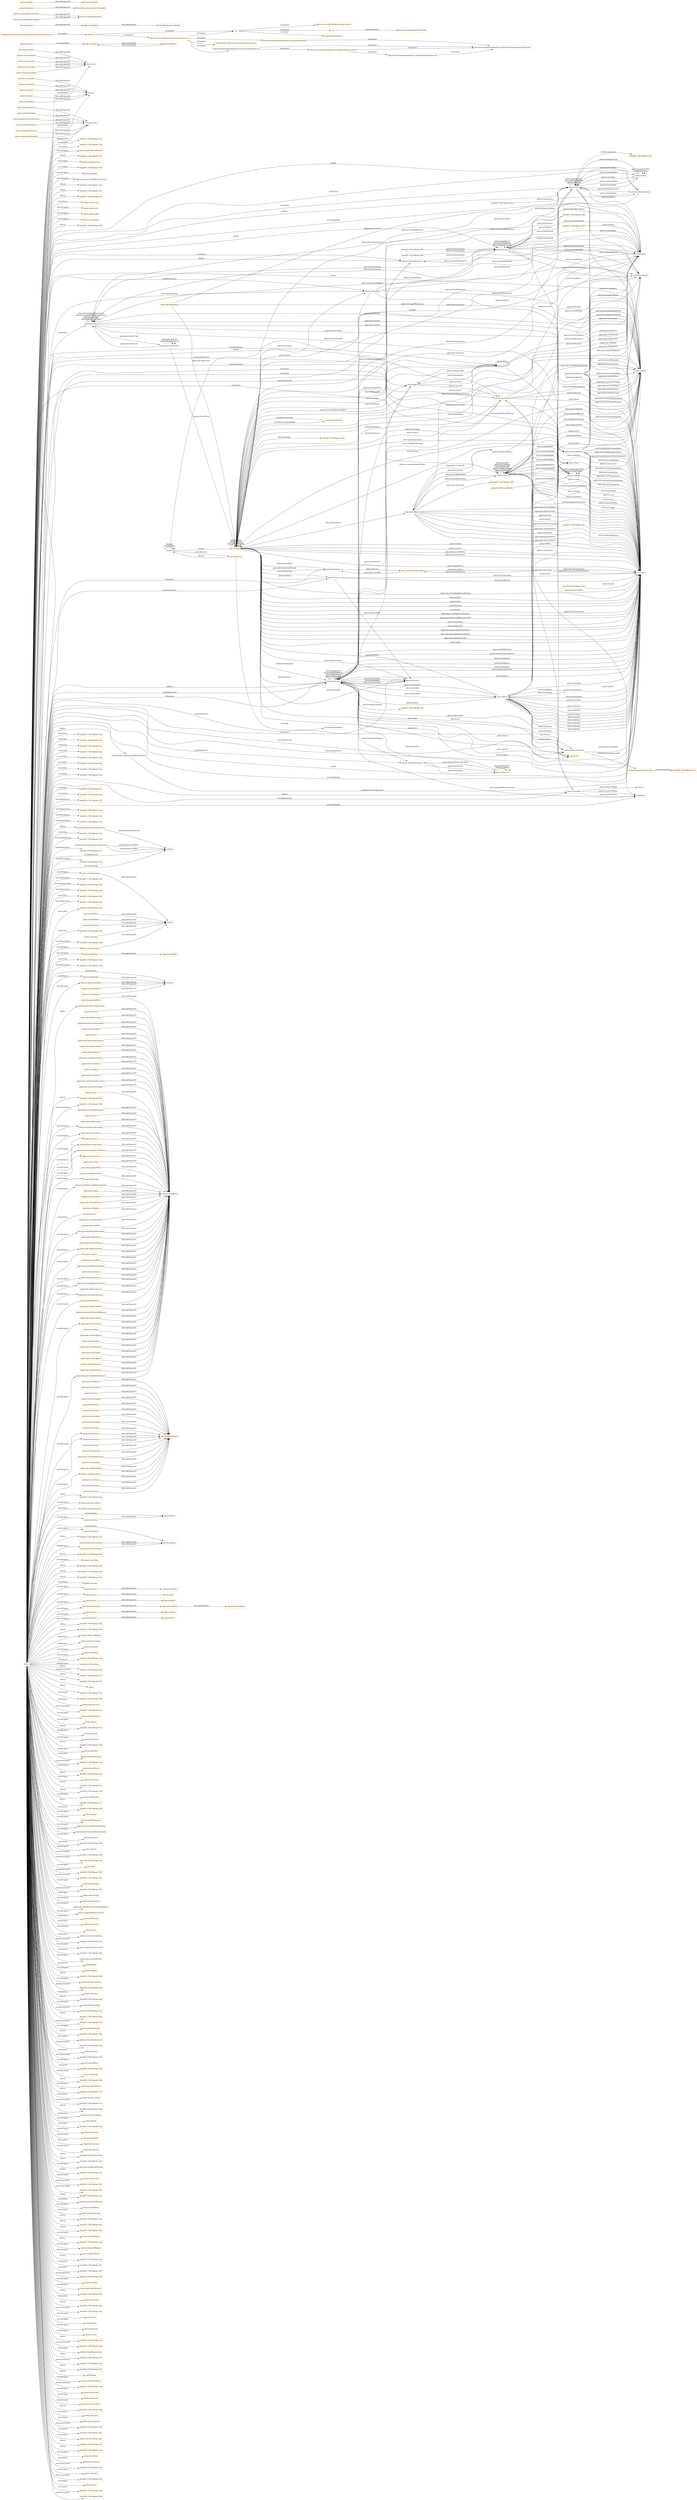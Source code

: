 digraph ar2dtool_diagram { 
rankdir=LR;
size="1501"
node [shape = rectangle, color="orange"]; "pdprosodic:WorkPattern" "pdprosodic:Foot" "4fc42f97:170b7580ea8:-7fe6" "pdprosodic:MetricalSyllable" "pdprosodic:Rhyme" "4fc42f97:170b7580ea8:-7fb1" "pdprosodic:LinePattern" "4fc42f97:170b7580ea8:-7fac" "4fc42f97:170b7580ea8:-7fc8" "4fc42f97:170b7580ea8:-7f9a" "4fc42f97:170b7580ea8:-7fbe" "pdprosodic:FootDivision" "pdprosodic:Symbol" "4fc42f97:170b7580ea8:-7fc3" "pdprosodic:RhymeMatch" "4fc42f97:170b7580ea8:-7fcd" "pdprosodic:Pattern" "pdprosodic:Metaplasm" "4fc42f97:170b7580ea8:-7fe1" "4fc42f97:170b7580ea8:-7ff8" "4fc42f97:170b7580ea8:-7fdc" "skos:Concept" "pdprosodic:MetricalEncoding" "pdprosodic:StanzaPattern" "4fc42f97:170b7580ea8:-7f96" "4fc42f97:170b7580ea8:-7f8c" "pdstruct:Line" "pdstruct:OrderedStanzaList" "pdstruct:Word" "pdstruct:Stanza" "4fc42f97:170b7580ea8:-7f93" "pdstruct:Token" "4fc42f97:170b7580ea8:-7f88" "pdcore:Redaction" "pdstruct:Syllable" "pdstruct:OrderedLineList" "4fc42f97:170b7580ea8:-7f8f" "olo:Slot" "olo:OrderedList" "pdcore:Role" "4fc42f97:170b7580ea8:-7f27" "pdcore:OrderedTextUnitList" "4fc42f97:170b7580ea8:-7eef" "agentrole:Agent" "4fc42f97:170b7580ea8:-7f57" "pdcore:Agent" "pdcore:CreatorRole" "pdcore:Person" "pdcore:Organisation" "4fc42f97:170b7580ea8:-7f0e" "4fc42f97:170b7580ea8:-7ec4" "4fc42f97:170b7580ea8:-7f3d" "pdcore:Ensemble" "4fc42f97:170b7580ea8:-7eb6" "4fc42f97:170b7580ea8:-7f13" "4fc42f97:170b7580ea8:-7f18" "4fc42f97:170b7580ea8:-7ef5" "pdcore:TextUnit" "4fc42f97:170b7580ea8:-7f48" "4fc42f97:170b7580ea8:-7f20" "4fc42f97:170b7580ea8:-7f4e" "pdcore:Place" "postdata-dates:DateEntity" "pdcore:Event" "4fc42f97:170b7580ea8:-7f42" "4fc42f97:170b7580ea8:-7ed5" "4fc42f97:170b7580ea8:-7ee0" "4fc42f97:170b7580ea8:-7f04" "4fc42f97:170b7580ea8:-7f09" "4fc42f97:170b7580ea8:-7f5a" "pdtrans:Location" "4fc42f97:170b7580ea8:-7eb0" "4fc42f97:170b7580ea8:-7ee6" "pdcore:PoeticWork" "owl:Thing" "objectrole:Role" "objectrole:Object" "4fc42f97:170b7580ea8:-7ea7" "postdata-dates:OpenedIntervalExpression" "postdata-dates:IntervalExpression" "postdata-dates:ExactDateExpression" "postdata-dates:DateExpression" "postdata-dates:ApproximateDateExpression" "classification:Concept" ; /*classes style*/
	"pdstruct:isLastStanza" -> "owl:topObjectProperty" [ label = "rdfs:subPropertyOf" ];
	"pdstruct:hasLastStanza" -> "owl:topObjectProperty" [ label = "rdfs:subPropertyOf" ];
	"pdstruct:hasLineItem" -> "olo:slot" [ label = "rdfs:subPropertyOf" ];
	"pdstruct:previousToken" -> "olo:previous" [ label = "rdfs:subPropertyOf" ];
	"pdstruct:translation" -> "owl:topDataProperty" [ label = "rdfs:subPropertyOf" ];
	"pdcore:deathDate" -> "schema1:deathDate" [ label = "rdfs:subPropertyOf" ];
	"pdprosodic:numberOfMorae" -> "owl:topDataProperty" [ label = "rdfs:subPropertyOf" ];
	"pdstruct:previousSyllable" -> "olo:previous" [ label = "rdfs:subPropertyOf" ];
	"olo:" -> "http://www.w3.org/2003/06/sw-vocab-status/ns" [ label = "owl:imports" ];
	"olo:" -> "dc:" [ label = "owl:imports" ];
	"olo:" -> "http://foaf.me/zazi#me" [ label = "dc:creator" ];
	"pdprosodic:isIrregular" -> "owl:topDataProperty" [ label = "rdfs:subPropertyOf" ];
	"pdprosodic:rhymePhoneme" -> "owl:topDataProperty" [ label = "rdfs:subPropertyOf" ];
	"http://www.ontologydesignpatterns.org/cp/owl/partof.owl" -> "http://www.ontologydesignpatterns.org/schemas/cpannotationschema.owl" [ label = "owl:imports" ];
	"pdstruct:lineNumber" -> "olo:index" [ label = "rdfs:subPropertyOf" ];
	"pdprosodic:isIsostrophic" -> "owl:topDataProperty" [ label = "rdfs:subPropertyOf" ];
	"pdprosodic:metricalNotes" -> "owl:topDataProperty" [ label = "rdfs:subPropertyOf" ];
	"pdcore:birthPlace" -> "pdcore:isFrom" [ label = "rdfs:subPropertyOf" ];
	"pdprosodic:hasMetaplasm" -> "owl:topDataProperty" [ label = "rdfs:subPropertyOf" ];
	"pdstruct:isLastLine" -> "owl:topObjectProperty" [ label = "rdfs:subPropertyOf" ];
	"pdstruct:content" -> "owl:topDataProperty" [ label = "rdfs:subPropertyOf" ];
	"pdstruct:hasLastToken" -> "owl:topObjectProperty" [ label = "rdfs:subPropertyOf" ];
	"http://www.ontologydesignpatterns.org/cp/owl/classification.owl" -> "http://www.ontologydesignpatterns.org/schemas/cpannotationschema.owl" [ label = "owl:imports" ];
	"pdstruct:nextStanza" -> "olo:next" [ label = "rdfs:subPropertyOf" ];
	"pdstruct:isRefrainOmitted" -> "owl:topDataProperty" [ label = "rdfs:subPropertyOf" ];
	"pdprosodic:numberOfLines" -> "owl:topDataProperty" [ label = "rdfs:subPropertyOf" ];
	"postdata-dates:stringContent" -> "owl:topDataProperty" [ label = "rdfs:subPropertyOf" ];
	"pdprosodic:grammaticalStressPattern" -> "owl:topDataProperty" [ label = "rdfs:subPropertyOf" ];
	"pdstruct:positionInWord" -> "owl:topDataProperty" [ label = "rdfs:subPropertyOf" ];
	"http://www.ontologydesignpatterns.org/cp/owl/objectrole.owl" -> "http://www.ontologydesignpatterns.org/cp/owl/classification.owl" [ label = "owl:imports" ];
	"http://www.ontologydesignpatterns.org/cp/owl/objectrole.owl" -> "http://www.ontologydesignpatterns.org/schemas/cpannotationschema.owl" [ label = "owl:imports" ];
	"objectrole:isRoleOf" -> "classification:classifies" [ label = "rdfs:subPropertyOf" ];
	"pdprosodic:label" -> "owl:topDataProperty" [ label = "rdfs:subPropertyOf" ];
	"pdprosodic:hasCaesura" -> "owl:topDataProperty" [ label = "rdfs:subPropertyOf" ];
	"pdprosodic:finalConsonant" -> "owl:topDataProperty" [ label = "rdfs:subPropertyOf" ];
	"pdprosodic:phoneticTranscription" -> "owl:topDataProperty" [ label = "rdfs:subPropertyOf" ];
	"postdata-dates:dateNote" -> "owl:topDataProperty" [ label = "rdfs:subPropertyOf" ];
	"pdstruct:onset" -> "owl:topDataProperty" [ label = "rdfs:subPropertyOf" ];
	"postdata-dates:dateCertainty" -> "pdcore:certainty" [ label = "rdfs:subPropertyOf" ];
	"pdprosodic:rhymeTypeProportion" -> "owl:topDataProperty" [ label = "rdfs:subPropertyOf" ];
	"pdprosodic:altPatterningMetricalScheme" -> "owl:topDataProperty" [ label = "rdfs:subPropertyOf" ];
	"pdcore:birthDate" -> "schema1:birthDate" [ label = "rdfs:subPropertyOf" ];
	"pdprosodic:phonemePattern" -> "owl:topDataProperty" [ label = "rdfs:subPropertyOf" ];
	"pdcore:name" -> "foaf:name" [ label = "rdfs:subPropertyOf" ];
	"objectrole:hasRole" -> "classification:isClassifiedBy" [ label = "rdfs:subPropertyOf" ];
	"pdprosodic:hasRefrain" -> "owl:topDataProperty" [ label = "rdfs:subPropertyOf" ];
	"pdprosodic:prefinalConsonants" -> "owl:topDataProperty" [ label = "rdfs:subPropertyOf" ];
	"pdcore:isPart" -> "partof:isPartOf" [ label = "rdfs:subPropertyOf" ];
	"pdprosodic:isIsometric" -> "owl:topDataProperty" [ label = "rdfs:subPropertyOf" ];
	"pdstruct:isLastSyllable" -> "owl:topObjectProperty" [ label = "rdfs:subPropertyOf" ];
	"pdcore:previousPart" -> "olo:previous" [ label = "rdfs:subPropertyOf" ];
	"pdcore:belongsToListOrderedText" -> "olo:ordered_list" [ label = "rdfs:subPropertyOf" ];
	"agentrole:Agent" -> "objectrole:Role" [ label = "owl:disjointWith" ];
	"pdprosodic:hasRhymeWord" -> "owl:topObjectProperty" [ label = "rdfs:subPropertyOf" ];
	"pdstruct:weight" -> "owl:topDataProperty" [ label = "rdfs:subPropertyOf" ];
	"pdstruct:hasSyllable" -> "olo:slot" [ label = "rdfs:subPropertyOf" ];
	"pdstruct:nextLine" -> "olo:next" [ label = "rdfs:subPropertyOf" ];
	"pdstruct:isInflectedForm" -> "owl:topObjectProperty" [ label = "rdfs:subPropertyOf" ];
	"pdprosodic:scannedLine" -> "owl:topDataProperty" [ label = "rdfs:subPropertyOf" ];
	"pdstruct:belongsToStanza" -> "olo:ordered_list" [ label = "rdfs:subPropertyOf" ];
	"pdstruct:partOfSpeech" -> "owl:topObjectProperty" [ label = "rdfs:subPropertyOf" ];
	"pdstruct:hasLastLine" -> "owl:topObjectProperty" [ label = "rdfs:subPropertyOf" ];
	"pdprosodic:metricalTypeDescription" -> "owl:topDataProperty" [ label = "rdfs:subPropertyOf" ];
	"pdstruct:hasStanzaItem" -> "olo:slot" [ label = "rdfs:subPropertyOf" ];
	"pdcore:performs" -> "objectrole:hasRole" [ label = "rdfs:subPropertyOf" ];
	"pdprosodic:numberOfSyllables" -> "owl:topDataProperty" [ label = "rdfs:subPropertyOf" ];
	"pdstruct:coda" -> "owl:topDataProperty" [ label = "rdfs:subPropertyOf" ];
	"pdstruct:hasFirstLine" -> "owl:topObjectProperty" [ label = "rdfs:subPropertyOf" ];
	"pdprosodic:hasFirstFoot" -> "owl:topObjectProperty" [ label = "rdfs:subPropertyOf" ];
	"pdprosodic:interStrophicRelations" -> "owl:topDataProperty" [ label = "rdfs:subPropertyOf" ];
	"pdstruct:previousStanza" -> "olo:previous" [ label = "rdfs:subPropertyOf" ];
	"pdstruct:belongsToLineList" -> "olo:ordered_list" [ label = "rdfs:subPropertyOf" ];
	"http://postdata.linhd.uned.es/ontology/postdata-core" -> "http://postdata.linhd.uned.es/ontology/postdata-dates" [ label = "owl:imports" ];
	"http://postdata.linhd.uned.es/ontology/postdata-core" -> "http://www.ontologydesignpatterns.org/cp/owl/partof.owl" [ label = "owl:imports" ];
	"http://postdata.linhd.uned.es/ontology/postdata-core" -> "http://www.ontologydesignpatterns.org/cp/owl/agentrole.owl" [ label = "owl:imports" ];
	"http://postdata.linhd.uned.es/ontology/postdata-core" -> "olo:" [ label = "owl:imports" ];
	"pdstruct:sense" -> "owl:topDataProperty" [ label = "rdfs:subPropertyOf" ];
	"dc:" -> "http://purl.org/dc/aboutdcmi#DCMI" [ label = "dcterms:publisher" ];
	"pdcore:birthPlaceCertainty" -> "pdcore:certainty" [ label = "rdfs:subPropertyOf" ];
	"pdprosodic:isHypermetre" -> "owl:topDataProperty" [ label = "rdfs:subPropertyOf" ];
	"pdcore:hasTextUnit" -> "olo:slot" [ label = "rdfs:subPropertyOf" ];
	"pdprosodic:uses" -> "owl:topObjectProperty" [ label = "rdfs:subPropertyOf" ];
	"pdstruct:stanzaNumber" -> "olo:index" [ label = "rdfs:subPropertyOf" ];
	"pdcore:nextPart" -> "olo:next" [ label = "rdfs:subPropertyOf" ];
	"pdstruct:containsMentionToPlace" -> "pdstruct:containsMentionTo" [ label = "rdfs:subPropertyOf" ];
	"pdstruct:hasLastSyllable" -> "owl:topObjectProperty" [ label = "rdfs:subPropertyOf" ];
	"pdstruct:hasLine" -> "olo:slot" [ label = "rdfs:subPropertyOf" ];
	"pdprosodic:isEcho" -> "owl:topDataProperty" [ label = "rdfs:subPropertyOf" ];
	"pdprosodic:numberOfFeet" -> "owl:topDataProperty" [ label = "rdfs:subPropertyOf" ];
	"pdcore:isPerformedBy" -> "objectrole:isRoleOf" [ label = "rdfs:subPropertyOf" ];
	"pdprosodic:presents" -> "owl:topObjectProperty" [ label = "rdfs:subPropertyOf" ];
	"pdstruct:isNotMetricStanza" -> "owl:topDataProperty" [ label = "rdfs:subPropertyOf" ];
	"pdstruct:morphologicalAnnotation" -> "owl:topDataProperty" [ label = "rdfs:subPropertyOf" ];
	"pdprosodic:altRhymeScheme" -> "owl:topDataProperty" [ label = "rdfs:subPropertyOf" ];
	"pdprosodic:ending" -> "owl:topDataProperty" [ label = "rdfs:subPropertyOf" ];
	"postdata-dates:DateExpression" -> "4fc42f97:170b7580ea8:-7ea7" [ label = "owl:equivalentClass" ];
	"pdstruct:previousLine" -> "olo:previous" [ label = "rdfs:subPropertyOf" ];
	"pdprosodic:isUnissonant" -> "owl:topDataProperty" [ label = "rdfs:subPropertyOf" ];
	"pdstruct:hasToken" -> "olo:slot" [ label = "rdfs:subPropertyOf" ];
	"pdprosodic:clausulaScheme" -> "owl:topDataProperty" [ label = "rdfs:subPropertyOf" ];
	"pdprosodic:isRegular" -> "owl:topDataProperty" [ label = "rdfs:subPropertyOf" ];
	"pdprosodic:vowelTypeScheme" -> "owl:topDataProperty" [ label = "rdfs:subPropertyOf" ];
	"pdstruct:" -> "olo:" [ label = "owl:imports" ];
	"pdstruct:" -> "http://postdata.linhd.uned.es/ontology/postdata-core" [ label = "owl:imports" ];
	"postdata-dates:notAfter" -> "owl:topDataProperty" [ label = "rdfs:subPropertyOf" ];
	"pdstruct:lemma" -> "owl:topDataProperty" [ label = "rdfs:subPropertyOf" ];
	"pdstruct:nextToken" -> "olo:next" [ label = "rdfs:subPropertyOf" ];
	"pdprosodic:nextFoot" -> "owl:topObjectProperty" [ label = "rdfs:subPropertyOf" ];
	"pdprosodic:hasAnacrusis" -> "owl:topDataProperty" [ label = "rdfs:subPropertyOf" ];
	"pdcore:notes" -> "bibtex:hasNote" [ label = "rdfs:subPropertyOf" ];
	"pdprosodic:isHypometre" -> "owl:topDataProperty" [ label = "rdfs:subPropertyOf" ];
	"pdprosodic:numberOfStanzas" -> "owl:topDataProperty" [ label = "rdfs:subPropertyOf" ];
	"pdprosodic:countingMetricalScheme" -> "owl:topDataProperty" [ label = "rdfs:subPropertyOf" ];
	"pdstruct:belongsToStanzaList" -> "olo:ordered_list" [ label = "rdfs:subPropertyOf" ];
	"pdstruct:wordNumber" -> "olo:index" [ label = "rdfs:subPropertyOf" ];
	"pdstruct:nextSyllable" -> "olo:next" [ label = "rdfs:subPropertyOf" ];
	"pdstruct:paraphrasis" -> "owl:topDataProperty" [ label = "rdfs:subPropertyOf" ];
	"pdcore:biography" -> "http://purl.org/vocab/bio/0.1/biography" [ label = "rdfs:subPropertyOf" ];
	"postdata-dates:notBefore" -> "owl:topDataProperty" [ label = "rdfs:subPropertyOf" ];
	"pdprosodic:initialPhonemesPattern" -> "owl:topDataProperty" [ label = "rdfs:subPropertyOf" ];
	"pdstruct:belongsToLine" -> "olo:ordered_list" [ label = "rdfs:subPropertyOf" ];
	"pdprosodic:isCatalectic" -> "owl:topDataProperty" [ label = "rdfs:subPropertyOf" ];
	"http://www.ontologydesignpatterns.org/cp/owl/agentrole.owl" -> "http://www.ontologydesignpatterns.org/cp/owl/objectrole.owl" [ label = "owl:imports" ];
	"http://www.ontologydesignpatterns.org/cp/owl/agentrole.owl" -> "http://www.ontologydesignpatterns.org/schemas/cpannotationschema.owl" [ label = "owl:imports" ];
	"pdstruct:hasFirstToken" -> "owl:topObjectProperty" [ label = "rdfs:subPropertyOf" ];
	"pdprosodic:rhymeScheme" -> "owl:topDataProperty" [ label = "rdfs:subPropertyOf" ];
	"pdstruct:isLastToken" -> "owl:topObjectProperty" [ label = "rdfs:subPropertyOf" ];
	"pdcore:subtitle" -> "fabio:hasSubtitle" [ label = "rdfs:subPropertyOf" ];
	"pdprosodic:patterningMetricalScheme" -> "owl:topDataProperty" [ label = "rdfs:subPropertyOf" ];
	"http://postdata.linhd.uned.es/ontology/postdata-prosodicElements" -> "pdstruct:" [ label = "owl:imports" ];
	"pdprosodic:isHypermetrical" -> "owl:topDataProperty" [ label = "rdfs:subPropertyOf" ];
	"pdprosodic:matches" -> "owl:topObjectProperty" [ label = "rdfs:subPropertyOf" ];
	"pdstruct:altStanzaNumber" -> "olo:index" [ label = "rdfs:subPropertyOf" ];
	"pdstruct:phoneticTranscription" -> "owl:topDataProperty" [ label = "rdfs:subPropertyOf" ];
	"pdprosodic:rhymeGrapheme" -> "owl:topDataProperty" [ label = "rdfs:subPropertyOf" ];
	"pdcore:hasPart" -> "partof:hasPart" [ label = "rdfs:subPropertyOf" ];
	"pdstruct:containsMentionToAgent" -> "pdstruct:containsMentionTo" [ label = "rdfs:subPropertyOf" ];
	"pdprosodic:phonemePatternByManner" -> "owl:topDataProperty" [ label = "rdfs:subPropertyOf" ];
	"pdstruct:isTheSameAs" -> "owl:topObjectProperty" [ label = "rdfs:subPropertyOf" ];
	"NULL" -> "4fc42f97:170b7580ea8:-7f55" [ label = "rdf:rest" ];
	"NULL" -> "4fc42f97:170b7580ea8:-7fa9" [ label = "rdf:rest" ];
	"NULL" -> "pdskos:religious-affiliation" [ label = "owl:hasValue" ];
	"NULL" -> "pdprosodic:Foot" [ label = "owl:onClass" ];
	"NULL" -> "pdskos:metrical-category" [ label = "owl:hasValue" ];
	"NULL" -> "postdata-dates:ApproximateDateExpression" [ label = "rdf:first" ];
	"NULL" -> "pdcore:roleName" [ label = "owl:onProperty" ];
	"NULL" -> "pdstruct:isRefrain" [ label = "owl:onProperty" ];
	"NULL" -> "4fc42f97:170b7580ea8:-7ea6" [ label = "owl:unionOf" ];
	"NULL" -> "pdcore:isTranslation" [ label = "owl:onProperty" ];
	"NULL" -> "4fc42f97:170b7580ea8:-7fdc" [ label = "owl:onClass" ];
	"NULL" -> "4fc42f97:170b7580ea8:-7f46" [ label = "rdf:rest" ];
	"NULL" -> "4fc42f97:170b7580ea8:-7f17" [ label = "owl:intersectionOf" ];
	"NULL" -> "4fc42f97:170b7580ea8:-7f97" [ label = "rdf:rest" ];
	"NULL" -> "rdf:nil" [ label = "rdf:rest" ];
	"NULL" -> "pdstruct:Line" [ label = "rdf:first" ];
	"NULL" -> "4fc42f97:170b7580ea8:-7f4c" [ label = "rdf:rest" ];
	"NULL" -> "4fc42f97:170b7580ea8:-7f8b" [ label = "owl:unionOf" ];
	"NULL" -> "xsd:date" [ label = "owl:allValuesFrom" ];
	"NULL" -> "pdcore:notes" [ label = "owl:onProperty" ];
	"NULL" -> "pdskos:character-type" [ label = "owl:hasValue" ];
	"NULL" -> "4fc42f97:170b7580ea8:-7f1f" [ label = "owl:intersectionOf" ];
	"NULL" -> "pdcore:numberOfPoems" [ label = "owl:onProperty" ];
	"NULL" -> "dc:description" [ label = "owl:onProperty" ];
	"NULL" -> "postdata-dates:DateEntity" [ label = "owl:allValuesFrom" ];
	"NULL" -> "4fc42f97:170b7580ea8:-7fae" [ label = "rdf:rest" ];
	"NULL" -> "dcterms:abstract" [ label = "owl:onProperty" ];
	"NULL" -> "4fc42f97:170b7580ea8:-7f48" [ label = "owl:someValuesFrom" ];
	"NULL" -> "pdcore:Ensemble" [ label = "rdf:first" ];
	"NULL" -> "pdcore:sourceNote" [ label = "owl:onProperty" ];
	"NULL" -> "pdcore:Redaction" [ label = "rdf:first" ];
	"NULL" -> "4fc42f97:170b7580ea8:-7f58" [ label = "rdf:rest" ];
	"NULL" -> "pdcore:penName" [ label = "owl:onProperty" ];
	"NULL" -> "pdskos:stanzaEdition-type" [ label = "owl:hasValue" ];
	"NULL" -> "4fc42f97:170b7580ea8:-7fc8" [ label = "owl:onClass" ];
	"NULL" -> "4fc42f97:170b7580ea8:-7f20" [ label = "owl:allValuesFrom" ];
	"NULL" -> "4fc42f97:170b7580ea8:-7f18" [ label = "owl:allValuesFrom" ];
	"NULL" -> "4fc42f97:170b7580ea8:-7ee0" [ label = "owl:onClass" ];
	"NULL" -> "4fc42f97:170b7580ea8:-7ee5" [ label = "owl:intersectionOf" ];
	"NULL" -> "pdcore:Redaction" [ label = "owl:allValuesFrom" ];
	"NULL" -> "pdcore:literaryPeriod" [ label = "owl:onProperty" ];
	"NULL" -> "4fc42f97:170b7580ea8:-7ea0" [ label = "rdf:rest" ];
	"NULL" -> "pdskos:stanza-type" [ label = "owl:hasValue" ];
	"NULL" -> "4fc42f97:170b7580ea8:-7fca" [ label = "rdf:rest" ];
	"NULL" -> "pdstruct:lineNumber" [ label = "owl:onProperty" ];
	"NULL" -> "pdprosodic:Pattern" [ label = "owl:onClass" ];
	"NULL" -> "pdstruct:Stanza" [ label = "rdf:first" ];
	"NULL" -> "4fc42f97:170b7580ea8:-7f4f" [ label = "rdf:rest" ];
	"NULL" -> "pdcore:workNumber" [ label = "owl:onProperty" ];
	"NULL" -> "pdcore:CreatorRole" [ label = "owl:allValuesFrom" ];
	"NULL" -> "4fc42f97:170b7580ea8:-7ec1" [ label = "rdf:rest" ];
	"NULL" -> "4fc42f97:170b7580ea8:-7f95" [ label = "owl:unionOf" ];
	"NULL" -> "pdcore:school" [ label = "owl:onProperty" ];
	"NULL" -> "pdprosodic:hasCaesura" [ label = "owl:onProperty" ];
	"NULL" -> "pdcore:typeOfDesignation" [ label = "owl:onProperty" ];
	"NULL" -> "pdprosodic:presentsRhymeMatching" [ label = "owl:onProperty" ];
	"NULL" -> "pdprosodic:altCountingMetricalScheme" [ label = "owl:onProperty" ];
	"NULL" -> "pdcore:hasEditor" [ label = "owl:onProperty" ];
	"NULL" -> "pdstruct:hasLastLine" [ label = "owl:onProperty" ];
	"NULL" -> "4fc42f97:170b7580ea8:-7f59" [ label = "owl:unionOf" ];
	"NULL" -> "pdcore:Event" [ label = "owl:allValuesFrom" ];
	"NULL" -> "pdcore:floruit" [ label = "owl:onProperty" ];
	"NULL" -> "4fc42f97:170b7580ea8:-7edf" [ label = "owl:intersectionOf" ];
	"NULL" -> "4fc42f97:170b7580ea8:-7fab" [ label = "owl:intersectionOf" ];
	"NULL" -> "olo:length" [ label = "owl:onProperty" ];
	"NULL" -> "4fc42f97:170b7580ea8:-7f41" [ label = "owl:intersectionOf" ];
	"NULL" -> "4fc42f97:170b7580ea8:-7fcc" [ label = "owl:intersectionOf" ];
	"NULL" -> "pdprosodic:feetType" [ label = "owl:onProperty" ];
	"NULL" -> "pdcore:Redaction" [ label = "owl:onClass" ];
	"NULL" -> "4fc42f97:170b7580ea8:-7f12" [ label = "owl:intersectionOf" ];
	"NULL" -> "pdskos:metrical-type" [ label = "owl:hasValue" ];
	"NULL" -> "pdcore:hasTranslation" [ label = "owl:onProperty" ];
	"NULL" -> "pdprosodic:altPatterningMetricalScheme" [ label = "owl:onProperty" ];
	"NULL" -> "pdprosodic:initialPhonemesPatternByManner" [ label = "owl:onProperty" ];
	"NULL" -> "pdcore:numberOfWitnessesUsed" [ label = "owl:onProperty" ];
	"NULL" -> "pdcore:roleFunction" [ label = "owl:onProperty" ];
	"NULL" -> "pdskos:social-status" [ label = "owl:hasValue" ];
	"NULL" -> "4fc42f97:170b7580ea8:-7fe1" [ label = "owl:onClass" ];
	"NULL" -> "pdcore:genre" [ label = "owl:onProperty" ];
	"NULL" -> "4fc42f97:170b7580ea8:-7ef5" [ label = "owl:allValuesFrom" ];
	"NULL" -> "pdskos:rhyme-matching-type" [ label = "owl:hasValue" ];
	"NULL" -> "4fc42f97:170b7580ea8:-7f3c" [ label = "owl:intersectionOf" ];
	"NULL" -> "pdcore:authorEducationLevel" [ label = "owl:onProperty" ];
	"NULL" -> "pdcore:Place" [ label = "owl:allValuesFrom" ];
	"NULL" -> "4fc42f97:170b7580ea8:-7fbe" [ label = "owl:onClass" ];
	"NULL" -> "4fc42f97:170b7580ea8:-7f92" [ label = "owl:unionOf" ];
	"NULL" -> "4fc42f97:170b7580ea8:-7ec4" [ label = "owl:allValuesFrom" ];
	"NULL" -> "pdprosodic:accentedVowels" [ label = "owl:onProperty" ];
	"NULL" -> "pdstruct:content" [ label = "owl:onProperty" ];
	"NULL" -> "pdprosodic:metricalNotes" [ label = "owl:onProperty" ];
	"NULL" -> "4fc42f97:170b7580ea8:-7f9a" [ label = "owl:onClass" ];
	"NULL" -> "pdcore:Role" [ label = "owl:allValuesFrom" ];
	"NULL" -> "pdskos:gender" [ label = "owl:hasValue" ];
	"NULL" -> "xsd:integer" [ label = "owl:onDataRange" ];
	"NULL" -> "4fc42f97:170b7580ea8:-7f13" [ label = "owl:allValuesFrom" ];
	"NULL" -> "pdcore:explicit" [ label = "owl:onProperty" ];
	"NULL" -> "4fc42f97:170b7580ea8:-7f06" [ label = "rdf:rest" ];
	"NULL" -> "pdcore:narrativeLocation" [ label = "owl:onProperty" ];
	"NULL" -> "4fc42f97:170b7580ea8:-7fe0" [ label = "owl:intersectionOf" ];
	"NULL" -> "pdcore:hasPart" [ label = "owl:onProperty" ];
	"NULL" -> "pdskos:foot-type" [ label = "owl:hasValue" ];
	"NULL" -> "4fc42f97:170b7580ea8:-7fac" [ label = "owl:onClass" ];
	"NULL" -> "4fc42f97:170b7580ea8:-7fbb" [ label = "rdf:rest" ];
	"NULL" -> "4fc42f97:170b7580ea8:-7eb6" [ label = "owl:someValuesFrom" ];
	"NULL" -> "pdcore:isReferencedIn" [ label = "owl:onProperty" ];
	"NULL" -> "pdcore:birthPlaceCertainty" [ label = "owl:onProperty" ];
	"NULL" -> "olo:previous" [ label = "owl:onProperty" ];
	"NULL" -> "4fc42f97:170b7580ea8:-7fc2" [ label = "owl:intersectionOf" ];
	"NULL" -> "pdstruct:lemma" [ label = "owl:onProperty" ];
	"NULL" -> "4fc42f97:170b7580ea8:-7f86" [ label = "rdf:rest" ];
	"NULL" -> "4fc42f97:170b7580ea8:-7eaf" [ label = "owl:intersectionOf" ];
	"NULL" -> "olo:index" [ label = "owl:onProperty" ];
	"NULL" -> "4fc42f97:170b7580ea8:-7f0e" [ label = "owl:allValuesFrom" ];
	"NULL" -> "4fc42f97:170b7580ea8:-7fc3" [ label = "owl:onClass" ];
	"NULL" -> "pdcore:isMentionedIn" [ label = "owl:onProperty" ];
	"NULL" -> "4fc42f97:170b7580ea8:-7f0b" [ label = "rdf:rest" ];
	"NULL" -> "pdskos:author-educationLevel" [ label = "owl:hasValue" ];
	"NULL" -> "4fc42f97:170b7580ea8:-7fbd" [ label = "owl:intersectionOf" ];
	"NULL" -> "pdprosodic:hasAnacrusis" [ label = "owl:onProperty" ];
	"NULL" -> "postdata-dates:ExactDateExpression" [ label = "rdf:first" ];
	"NULL" -> "pdstruct:phoneticTranscription" [ label = "owl:onProperty" ];
	"NULL" -> "4fc42f97:170b7580ea8:-7f04" [ label = "owl:onClass" ];
	"NULL" -> "pdskos:certainty" [ label = "owl:hasValue" ];
	"NULL" -> "xsd:date" [ label = "owl:onDataRange" ];
	"NULL" -> "pdcore:OrderedTextUnitList" [ label = "owl:allValuesFrom" ];
	"NULL" -> "4fc42f97:170b7580ea8:-7f26" [ label = "owl:intersectionOf" ];
	"NULL" -> "pdcore:socialStatus" [ label = "owl:onProperty" ];
	"NULL" -> "xsd:string" [ label = "owl:someValuesFrom" ];
	"NULL" -> "pdstruct:morphologicalAnnotation" [ label = "owl:onProperty" ];
	"NULL" -> "4fc42f97:170b7580ea8:-7f8e" [ label = "owl:unionOf" ];
	"NULL" -> "pdcore:isEditedIn" [ label = "owl:onProperty" ];
	"NULL" -> "4fc42f97:170b7580ea8:-7fd9" [ label = "rdf:rest" ];
	"NULL" -> "4fc42f97:170b7580ea8:-7fb1" [ label = "owl:onClass" ];
	"NULL" -> "pdcore:witnessesNotUsed" [ label = "owl:onProperty" ];
	"NULL" -> "4fc42f97:170b7580ea8:-7f1d" [ label = "rdf:rest" ];
	"NULL" -> "pdskos:metrical-context" [ label = "owl:hasValue" ];
	"NULL" -> "4fc42f97:170b7580ea8:-7ec3" [ label = "owl:intersectionOf" ];
	"NULL" -> "4fc42f97:170b7580ea8:-7f89" [ label = "rdf:rest" ];
	"NULL" -> "pdskos:metrical-complexity" [ label = "owl:hasValue" ];
	"NULL" -> "xsd:string" [ label = "rdf:first" ];
	"NULL" -> "pdcore:gender" [ label = "owl:onProperty" ];
	"NULL" -> "4fc42f97:170b7580ea8:-7f53" [ label = "owl:unionOf" ];
	"NULL" -> "pdcore:poeticType" [ label = "owl:onProperty" ];
	"NULL" -> "pdcore:originalTitle" [ label = "owl:onProperty" ];
	"NULL" -> "pdprosodic:altRhymeScheme" [ label = "owl:onProperty" ];
	"NULL" -> "4fc42f97:170b7580ea8:-7f3d" [ label = "owl:onClass" ];
	"NULL" -> "pdskos:foot-unit-type" [ label = "owl:hasValue" ];
	"NULL" -> "pdprosodic:clausula" [ label = "owl:onProperty" ];
	"NULL" -> "4fc42f97:170b7580ea8:-7f90" [ label = "rdf:rest" ];
	"NULL" -> "4fc42f97:170b7580ea8:-7ef2" [ label = "rdf:rest" ];
	"NULL" -> "pdprosodic:isAnalysedThrough" [ label = "owl:onProperty" ];
	"NULL" -> "4fc42f97:170b7580ea8:-7eec" [ label = "rdf:rest" ];
	"NULL" -> "pdcore:retrievesText" [ label = "owl:onProperty" ];
	"NULL" -> "postdata-dates:stringContent" [ label = "owl:onProperty" ];
	"NULL" -> "4fc42f97:170b7580ea8:-7fc7" [ label = "owl:intersectionOf" ];
	"NULL" -> "4fc42f97:170b7580ea8:-7ed5" [ label = "owl:allValuesFrom" ];
	"NULL" -> "pdprosodic:rhymeScheme" [ label = "owl:onProperty" ];
	"NULL" -> "4fc42f97:170b7580ea8:-7f0d" [ label = "owl:intersectionOf" ];
	"NULL" -> "4fc42f97:170b7580ea8:-7ee3" [ label = "rdf:rest" ];
	"NULL" -> "pdskos:rhyme-disposition-type" [ label = "owl:hasValue" ];
	"NULL" -> "pdcore:originalName" [ label = "owl:onProperty" ];
	"NULL" -> "pdskos:designation-type" [ label = "owl:hasValue" ];
	"NULL" -> "4fc42f97:170b7580ea8:-7edd" [ label = "rdf:rest" ];
	"NULL" -> "4fc42f97:170b7580ea8:-7fe3" [ label = "rdf:rest" ];
	"NULL" -> "4fc42f97:170b7580ea8:-7eb3" [ label = "rdf:rest" ];
	"NULL" -> "pdcore:numberOfPlays" [ label = "owl:onProperty" ];
	"NULL" -> "4fc42f97:170b7580ea8:-7ead" [ label = "rdf:rest" ];
	"NULL" -> "pdcore:birthPlace" [ label = "owl:onProperty" ];
	"NULL" -> "pdprosodic:patterningMetricalScheme" [ label = "owl:onProperty" ];
	"NULL" -> "pdcore:Place" [ label = "owl:onClass" ];
	"NULL" -> "4fc42f97:170b7580ea8:-7eef" [ label = "owl:allValuesFrom" ];
	"NULL" -> "pdstruct:hasLineItem" [ label = "owl:onProperty" ];
	"NULL" -> "4fc42f97:170b7580ea8:-7fe6" [ label = "owl:onClass" ];
	"NULL" -> "pdcore:religiousAffiliation" [ label = "owl:onProperty" ];
	"NULL" -> "pdcore:numberOfLines" [ label = "owl:onProperty" ];
	"NULL" -> "pdcore:deathDate" [ label = "owl:onProperty" ];
	"NULL" -> "4fc42f97:170b7580ea8:-7ea4" [ label = "rdf:rest" ];
	"NULL" -> "4fc42f97:170b7580ea8:-7ff7" [ label = "owl:unionOf" ];
	"NULL" -> "4fc42f97:170b7580ea8:-7f47" [ label = "owl:unionOf" ];
	"NULL" -> "4fc42f97:170b7580ea8:-7f99" [ label = "owl:intersectionOf" ];
	"NULL" -> "4fc42f97:170b7580ea8:-7eb0" [ label = "owl:onClass" ];
	"NULL" -> "pdcore:surname" [ label = "owl:onProperty" ];
	"NULL" -> "pdcore:hasOrderedTextList" [ label = "owl:onProperty" ];
	"NULL" -> "4fc42f97:170b7580ea8:-7ff5" [ label = "rdf:rest" ];
	"NULL" -> "olo:next" [ label = "owl:onProperty" ];
	"NULL" -> "pdskos:role-function" [ label = "owl:hasValue" ];
	"NULL" -> "4fc42f97:170b7580ea8:-7f8a" [ label = "rdf:rest" ];
	"NULL" -> "4fc42f97:170b7580ea8:-7eee" [ label = "owl:intersectionOf" ];
	"NULL" -> "pdstruct:hasFirstLine" [ label = "owl:onProperty" ];
	"NULL" -> "pdcore:date" [ label = "owl:onProperty" ];
	"NULL" -> "skos:inScheme" [ label = "owl:onProperty" ];
	"NULL" -> "pdcore:nameLink" [ label = "owl:onProperty" ];
	"NULL" -> "pdcore:creates" [ label = "owl:onProperty" ];
	"NULL" -> "4fc42f97:170b7580ea8:-7f24" [ label = "rdf:rest" ];
	"NULL" -> "skos:Concept" [ label = "rdf:first" ];
	"NULL" -> "4fc42f97:170b7580ea8:-7ed4" [ label = "owl:intersectionOf" ];
	"NULL" -> "pdskos:textualElement-type" [ label = "owl:hasValue" ];
	"NULL" -> "pdstruct:isInflectedForm" [ label = "owl:onProperty" ];
	"NULL" -> "4fc42f97:170b7580ea8:-7f45" [ label = "rdf:rest" ];
	"NULL" -> "postdata-dates:IntervalExpression" [ label = "rdf:first" ];
	"NULL" -> "4fc42f97:170b7580ea8:-7ef4" [ label = "owl:intersectionOf" ];
	"NULL" -> "4fc42f97:170b7580ea8:-7f27" [ label = "owl:allValuesFrom" ];
	"NULL" -> "pdcore:certainty" [ label = "owl:onProperty" ];
	"NULL" -> "4fc42f97:170b7580ea8:-7f15" [ label = "rdf:rest" ];
	"NULL" -> "4fc42f97:170b7580ea8:-7fcd" [ label = "owl:onClass" ];
	"NULL" -> "xsd:language" [ label = "rdf:first" ];
	"NULL" -> "pdstruct:paraphrasis" [ label = "owl:onProperty" ];
	"NULL" -> "4fc42f97:170b7580ea8:-7ee6" [ label = "owl:allValuesFrom" ];
	"NULL" -> "pdcore:usedForSynthesis" [ label = "owl:onProperty" ];
	"NULL" -> "4fc42f97:170b7580ea8:-7f08" [ label = "owl:intersectionOf" ];
	"NULL" -> "xsd:boolean" [ label = "owl:onDataRange" ];
	"NULL" -> "pdcore:isInvolvedIn" [ label = "owl:onProperty" ];
	"NULL" -> "pdprosodic:countingMetricalScheme" [ label = "owl:onProperty" ];
	"NULL" -> "pdskos:poetic-type" [ label = "owl:hasValue" ];
	"NULL" -> "pdtrans:Location" [ label = "owl:allValuesFrom" ];
	"NULL" -> "pdcore:provenanceFrom" [ label = "owl:onProperty" ];
	"NULL" -> "postdata-dates:DateEntity" [ label = "owl:onClass" ];
	"NULL" -> "4fc42f97:170b7580ea8:-7f8d" [ label = "rdf:rest" ];
	"NULL" -> "pdskos:feet-type" [ label = "owl:hasValue" ];
	"NULL" -> "pdskos:literary-period" [ label = "owl:hasValue" ];
	"NULL" -> "pdprosodic:LinePattern" [ label = "owl:onClass" ];
	"NULL" -> "4fc42f97:170b7580ea8:-7eb5" [ label = "owl:intersectionOf" ];
	"NULL" -> "pdcore:isPart" [ label = "owl:onProperty" ];
	"NULL" -> "4fc42f97:170b7580ea8:-7f87" [ label = "owl:unionOf" ];
	"NULL" -> "pdstruct:Line" [ label = "owl:onClass" ];
	"NULL" -> "pdskos:clausula-scheme-type" [ label = "owl:hasValue" ];
	"NULL" -> "4fc42f97:170b7580ea8:-7fc5" [ label = "rdf:rest" ];
	"NULL" -> "4fc42f97:170b7580ea8:-7e9f" [ label = "rdf:rest" ];
	"NULL" -> "schema1:endDate" [ label = "owl:onProperty" ];
	"NULL" -> "pdskos:part-of-speech" [ label = "owl:hasValue" ];
	"NULL" -> "pdstruct:altStanzaNumber" [ label = "owl:onProperty" ];
	"NULL" -> "4fc42f97:170b7580ea8:-7f09" [ label = "owl:allValuesFrom" ];
	"NULL" -> "pdstruct:OrderedStanzaList" [ label = "owl:onClass" ];
	"NULL" -> "4fc42f97:170b7580ea8:-7fe5" [ label = "owl:intersectionOf" ];
	"NULL" -> "pdcore:forename" [ label = "owl:onProperty" ];
	"NULL" -> "4fc42f97:170b7580ea8:-7f03" [ label = "owl:intersectionOf" ];
	"NULL" -> "pdskos:school" [ label = "owl:hasValue" ];
	"NULL" -> "4fc42f97:170b7580ea8:-7f4d" [ label = "owl:unionOf" ];
	"NULL" -> "4fc42f97:170b7580ea8:-7fb0" [ label = "owl:intersectionOf" ];
	"NULL" -> "pdcore:isFrom" [ label = "owl:onProperty" ];
	"NULL" -> "4fc42f97:170b7580ea8:-7ea1" [ label = "owl:members" ];
	"NULL" -> "4fc42f97:170b7580ea8:-7f56" [ label = "owl:unionOf" ];
	"NULL" -> "pdcore:typeOfTextualElement" [ label = "owl:onProperty" ];
	"NULL" -> "4fc42f97:170b7580ea8:-7f3f" [ label = "rdf:rest" ];
	"NULL" -> "pdskos:metaplasm-type" [ label = "owl:hasValue" ];
	"NULL" -> "pdcore:name" [ label = "owl:onProperty" ];
	"NULL" -> "4fc42f97:170b7580ea8:-7f50" [ label = "owl:unionOf" ];
	"NULL" -> "pdcore:hasAgent" [ label = "owl:onProperty" ];
	"NULL" -> "pdcore:Ensemble" [ label = "owl:allValuesFrom" ];
	"NULL" -> "pdcore:birthDate" [ label = "owl:onProperty" ];
	"NULL" -> "pdprosodic:previousFootBeforeCaesura" [ label = "owl:onProperty" ];
	"NULL" -> "4fc42f97:170b7580ea8:-7ed2" [ label = "rdf:rest" ];
	"NULL" -> "4fc42f97:170b7580ea8:-7f91" [ label = "rdf:rest" ];
	"NULL" -> "4fc42f97:170b7580ea8:-7f10" [ label = "rdf:rest" ];
	"NULL" -> "pdcore:PoeticWork" [ label = "owl:allValuesFrom" ];
	"NULL" -> "pdskos:nucleus-type" [ label = "owl:hasValue" ];
	"NULL" -> "pdcore:hasCreator" [ label = "owl:onProperty" ];
	"NULL" -> "pdstruct:OrderedStanzaList" [ label = "rdf:first" ];
	"NULL" -> "pdstruct:Word" [ label = "owl:onClass" ];
	"NULL" -> "pdcore:isAffectedBy" [ label = "owl:onProperty" ];
	"NULL" -> "pdcore:isTranslated" [ label = "owl:onProperty" ];
	"NULL" -> "pdcore:Agent" [ label = "owl:someValuesFrom" ];
	"NULL" -> "4fc42f97:170b7580ea8:-7f01" [ label = "rdf:rest" ];
	"NULL" -> "pdcore:isPerformedBy" [ label = "owl:onProperty" ];
	"NULL" -> "4fc42f97:170b7580ea8:-7f52" [ label = "rdf:rest" ];
	"NULL" -> "4fc42f97:170b7580ea8:-7fdb" [ label = "owl:intersectionOf" ];
	"NULL" -> "pdcore:isIndexedIn" [ label = "owl:onProperty" ];
	"NULL" -> "pdstruct:hasStanzaItem" [ label = "owl:onProperty" ];
	"NULL" -> "olo:ordered_list" [ label = "owl:onProperty" ];
	"NULL" -> "pdstruct:OrderedLineList" [ label = "rdf:first" ];
	"NULL" -> "pdskos:genre" [ label = "owl:hasValue" ];
	"NULL" -> "pdprosodic:clausulaSchemeType" [ label = "owl:onProperty" ];
	"NULL" -> "4fc42f97:170b7580ea8:-7fde" [ label = "rdf:rest" ];
	"NULL" -> "pdprosodic:metricalType" [ label = "owl:onProperty" ];
	"NULL" -> "pdskos:versification-type" [ label = "owl:hasValue" ];
	"NULL" -> "pdcore:isSynthesis" [ label = "owl:onProperty" ];
	"NULL" -> "4fc42f97:170b7580ea8:-7fc0" [ label = "rdf:rest" ];
	"NULL" -> "4fc42f97:170b7580ea8:-7f94" [ label = "rdf:rest" ];
	"NULL" -> "pdprosodic:grammaticalStressPattern" [ label = "owl:onProperty" ];
	"NULL" -> "schema1:startDate" [ label = "owl:onProperty" ];
	"NULL" -> "pdcore:CreatorRole" [ label = "owl:someValuesFrom" ];
	"NULL" -> "4fc42f97:170b7580ea8:-7ea5" [ label = "rdf:rest" ];
	"NULL" -> "pdstruct:OrderedLineList" [ label = "owl:onClass" ];
	"NULL" -> "4fc42f97:170b7580ea8:-7f42" [ label = "owl:onClass" ];
	"NULL" -> "xsd:string" [ label = "owl:onDataRange" ];
	"NULL" -> "4fc42f97:170b7580ea8:-7ff6" [ label = "rdf:rest" ];
	"NULL" -> "4fc42f97:170b7580ea8:-7f3a" [ label = "rdf:rest" ];
	"NULL" -> "pdcore:PoeticWork" [ label = "rdf:first" ];
	"NULL" -> "pdskos:clausula" [ label = "owl:hasValue" ];
	"pdstruct:belongsToWord" -> "olo:ordered_list" [ label = "rdfs:subPropertyOf" ];
	"pdprosodic:rhymeCategory" -> "owl:topDataProperty" [ label = "rdfs:subPropertyOf" ];
	"pdprosodic:nextFootAfterCaesura" -> "owl:topObjectProperty" [ label = "rdfs:subPropertyOf" ];
	"pdprosodic:LinePattern" -> "pdprosodic:Foot" [ label = "pdprosodic:hasFirstFoot" ];
	"pdstruct:Syllable" -> "pdstruct:Syllable" [ label = "pdstruct:nextSyllable" ];
	"pdstruct:Word" -> "xsd:string" [ label = "pdstruct:phoneticTranscription" ];
	"owl:Thing" -> "xsd:boolean" [ label = "pdprosodic:hasCaesura" ];
	"pdprosodic:Foot" -> "pdprosodic:Foot" [ label = "pdprosodic:previousFoot" ];
	"pdprosodic:WorkPattern" -> "xsd:positiveInteger" [ label = "pdprosodic:numberOfStanzas" ];
	"pdprosodic:Foot" -> "xsd:boolean" [ label = "pdprosodic:isIrregular" ];
	"owl:Thing" -> "owl:Thing" [ label = "owl:topObjectProperty" ];
	"pdcore:Role" -> "pdcore:Agent" [ label = "pdcore:isPerformedBy" ];
	"pdprosodic:Foot" -> "xsd:string" [ label = "pdprosodic:scheme" ];
	"pdprosodic:WorkPattern" -> "xsd:boolean" [ label = "pdprosodic:isIsostrophic" ];
	"pdprosodic:Foot" -> "pdprosodic:LinePattern" [ label = "pdprosodic:isFirstFoot" ];
	"pdstruct:OrderedLineList" -> "pdstruct:Line" [ label = "pdstruct:hasLineItem" ];
	"pdprosodic:Pattern" -> "owl:Thing" [ label = "pdprosodic:analyses" ];
	"pdprosodic:WorkPattern" -> "xsd:boolean" [ label = "pdprosodic:hasRefrain" ];
	"pdstruct:Word" -> "xsd:string" [ label = "pdstruct:sense" ];
	"pdcore:CreatorRole" -> "xsd:string" [ label = "pdcore:penName" ];
	"pdstruct:Line" -> "pdstruct:Stanza" [ label = "pdstruct:belongsToStanza" ];
	"pdcore:Ensemble" -> "xsd:integer" [ label = "pdcore:numberOfLines" ];
	"pdcore:Redaction" -> "pdcore:Redaction" [ label = "pdcore:isTranslation" ];
	"pdprosodic:LinePattern" -> "xsd:string" [ label = "pdprosodic:vowelTypeScheme" ];
	"pdprosodic:Foot" -> "skos:Concept" [ label = "pdprosodic:footType" ];
	"pdcore:OrderedTextUnitList" -> "pdcore:TextUnit" [ label = "pdcore:hasTextUnit" ];
	"pdstruct:Stanza" -> "xsd:positiveInteger" [ label = "pdstruct:altStanzaNumber" ];
	"pdcore:Person" -> "pdcore:Redaction" [ label = "pdcore:isEditor" ];
	"pdprosodic:Metaplasm" -> "pdstruct:Line" [ label = "pdprosodic:successIn" ];
	"pdstruct:Stanza" -> "xsd:positiveInteger" [ label = "pdstruct:stanzaNumber" ];
	"pdstruct:Line" -> "xsd:string" [ label = "pdstruct:firstHemistich" ];
	"owl:Thing" -> "xsd:boolean" [ label = "pdprosodic:isStressed" ];
	"pdcore:Person" -> "postdata-dates:DateEntity" [ label = "pdcore:floruit" ];
	"pdstruct:Line" -> "4fc42f97:170b7580ea8:-7f8c" [ label = "pdstruct:isLastLine" ];
	"pdcore:Person" -> "xsd:string" [ label = "pdcore:positionName" ];
	"pdcore:TextUnit" -> "pdcore:TextUnit" [ label = "pdcore:nextPart" ];
	"pdstruct:Syllable" -> "pdstruct:Word" [ label = "pdstruct:isLastSyllable" ];
	"classification:Concept" -> "owl:Thing" [ label = "classification:classifies" ];
	"pdcore:Person" -> "pdcore:Redaction" [ label = "pdcore:hasDedication" ];
	"owl:Thing" -> "pdtrans:Location" [ label = "pdcore:isEditedIn" ];
	"pdcore:Event" -> "xsd:string" [ label = "pdcore:typeOfEvent" ];
	"pdstruct:Word" -> "pdprosodic:Rhyme" [ label = "pdprosodic:isRhymeWord" ];
	"pdprosodic:Foot" -> "pdprosodic:Foot" [ label = "pdprosodic:nextFoot" ];
	"pdprosodic:RhymeMatch" -> "skos:Concept" [ label = "pdprosodic:typeOfRhymeMatching" ];
	"pdstruct:Word" -> "xsd:positiveInteger" [ label = "pdstruct:wordNumber" ];
	"owl:Thing" -> "pdcore:Place" [ label = "pdstruct:containsMentionToPlace" ];
	"pdprosodic:WorkPattern" -> "skos:Concept" [ label = "pdprosodic:metricalCategory" ];
	"pdstruct:Word" -> "pdstruct:Word" [ label = "pdstruct:isLemma" ];
	"pdcore:Person" -> "postdata-dates:DateEntity" [ label = "pdcore:deathDate" ];
	"pdcore:Role" -> "pdcore:Agent" [ label = "pdcore:isAssignedTo" ];
	"pdcore:Person" -> "owl:Thing" [ label = "pdcore:birthPlace" ];
	"pdprosodic:Rhyme" -> "pdstruct:Word" [ label = "pdprosodic:hasRhymeWord" ];
	"pdcore:CreatorRole" -> "xsd:boolean" [ label = "pdcore:isAnonymous" ];
	"pdcore:Redaction" -> "pdcore:Agent" [ label = "pdcore:hasCharacter" ];
	"pdstruct:Token" -> "pdstruct:Line" [ label = "pdstruct:isLastToken" ];
	"pdprosodic:LinePattern" -> "xsd:string" [ label = "pdprosodic:phonemePatternByManner" ];
	"pdcore:Redaction" -> "xsd:anyURI" [ label = "pdcore:text" ];
	"pdstruct:Syllable" -> "xsd:string" [ label = "pdstruct:positionInWord" ];
	"pdcore:Redaction" -> "xsd:string" [ label = "pdcore:layout" ];
	"owl:Thing" -> "xsd:string" [ label = "pdprosodic:altCountingMetricalScheme" ];
	"pdstruct:Stanza" -> "pdstruct:OrderedStanzaList" [ label = "pdstruct:belongsToStanzaList" ];
	"pdcore:Redaction" -> "skos:Concept" [ label = "pdcore:typeOfTextualElement" ];
	"olo:OrderedList" -> "xsd:nonNegativeInteger" [ label = "olo:length" ];
	"pdstruct:Token" -> "pdstruct:Line" [ label = "pdstruct:belongsToLine" ];
	"pdstruct:OrderedStanzaList" -> "pdstruct:Stanza" [ label = "pdstruct:hasStanzaItem" ];
	"owl:Thing" -> "skos:Concept" [ label = "pdprosodic:presentsRhymeMatching" ];
	"pdprosodic:LinePattern" -> "xsd:string" [ label = "pdprosodic:phonemePattern" ];
	"pdcore:Redaction" -> "pdcore:PoeticWork" [ label = "pdcore:realises" ];
	"pdcore:PoeticWork" -> "pdcore:Redaction" [ label = "pdcore:isRealisedThrough" ];
	"pdcore:Person" -> "skos:Concept" [ label = "pdcore:religiousAffiliation" ];
	"pdcore:Person" -> "xsd:string" [ label = "pdcore:sourceNote" ];
	"owl:Thing" -> "xsd:string" [ label = "pdcore:notes" ];
	"pdcore:Redaction" -> "xsd:string" [ label = "pdcore:incipit" ];
	"pdcore:Person" -> "postdata-dates:DateEntity" [ label = "pdcore:birthDate" ];
	"pdstruct:Word" -> "pdstruct:Syllable" [ label = "pdstruct:hasLastSyllable" ];
	"pdcore:Person" -> "skos:Concept" [ label = "pdcore:birthPlaceCertainty" ];
	"pdcore:Person" -> "skos:Concept" [ label = "pdcore:literaryPeriod" ];
	"owl:Thing" -> "xsd:string" [ label = "pdprosodic:countingMetricalScheme" ];
	"postdata-dates:ExactDateExpression" -> "xsd:date" [ label = "postdata-dates:dateContent" ];
	"owl:Thing" -> "pdprosodic:Rhyme" [ label = "pdprosodic:presents" ];
	"pdcore:Ensemble" -> "pdcore:PoeticWork" [ label = "pdcore:hasPart" ];
	"pdprosodic:Metaplasm" -> "owl:Thing" [ label = "pdprosodic:affectsFirst" ];
	"pdcore:PoeticWork" -> "owl:Thing" [ label = "owl:topDataProperty" ];
	"pdprosodic:LinePattern" -> "xsd:string" [ label = "pdprosodic:phoneticTranscription" ];
	"pdprosodic:LinePattern" -> "xsd:string" [ label = "pdprosodic:initialPhonemesPattern" ];
	"pdstruct:Stanza" -> "xsd:boolean" [ label = "pdstruct:isRefrainOmitted" ];
	"olo:OrderedList" -> "olo:Slot" [ label = "olo:slot" ];
	"pdprosodic:Rhyme" -> "xsd:string" [ label = "pdprosodic:label" ];
	"pdcore:Person" -> "skos:Concept" [ label = "pdcore:school" ];
	"pdstruct:Stanza" -> "pdstruct:Line" [ label = "pdstruct:hasFirstLine" ];
	"pdprosodic:WorkPattern" -> "xsd:string" [ label = "pdprosodic:interStrophicRelations" ];
	"owl:Thing" -> "xsd:anyURI" [ label = "schema1:url" ];
	"owl:Thing" -> "pdtrans:Location" [ label = "pdcore:isReferencedIn" ];
	"pdprosodic:Rhyme" -> "xsd:string" [ label = "pdprosodic:prefinalConsonants" ];
	"4fc42f97:170b7580ea8:-7f4e" -> "xsd:string" [ label = "pdcore:unidentifiedSource" ];
	"pdcore:CreatorRole" -> "owl:Thing" [ label = "pdcore:creates" ];
	"pdstruct:Stanza" -> "pdstruct:Stanza" [ label = "pdstruct:previousStanza" ];
	"pdcore:Redaction" -> "pdstruct:OrderedLineList" [ label = "pdstruct:hasLineList" ];
	"owl:Thing" -> "skos:Concept" [ label = "pdprosodic:metricalType" ];
	"pdprosodic:Foot" -> "pdprosodic:Foot" [ label = "pdprosodic:previousFootBeforeCaesura" ];
	"pdcore:Event" -> "owl:Thing" [ label = "pdcore:involves" ];
	"owl:Thing" -> "pdprosodic:Pattern" [ label = "pdprosodic:isAnalysedThrough" ];
	"pdcore:PoeticWork" -> "skos:Concept" [ label = "pdcore:poeticType" ];
	"pdstruct:Stanza" -> "4fc42f97:170b7580ea8:-7f88" [ label = "pdstruct:isLastStanza" ];
	"pdcore:Place" -> "xsd:string" [ label = "pdcore:typeOfPlace" ];
	"pdprosodic:WorkPattern" -> "xsd:string" [ label = "pdprosodic:rhymeTypeProportion" ];
	"pdstruct:Stanza" -> "pdstruct:Stanza" [ label = "pdstruct:isTheSameAs" ];
	"pdcore:Person" -> "xsd:string" [ label = "pdcore:nameLink" ];
	"pdstruct:Word" -> "xsd:string" [ label = "pdstruct:morphologicalAnnotation" ];
	"owl:Thing" -> "pdcore:Place" [ label = "pdcore:provenanceFrom" ];
	"pdcore:Ensemble" -> "xsd:int" [ label = "pdcore:numberOfPlays" ];
	"pdprosodic:LinePattern" -> "xsd:boolean" [ label = "pdprosodic:isHypometre" ];
	"pdcore:Person" -> "xsd:string" [ label = "pdcore:ethnicity" ];
	"pdcore:Redaction" -> "pdtrans:Location" [ label = "pdcore:isIndexedIn" ];
	"pdprosodic:Foot" -> "xsd:positiveInteger" [ label = "pdprosodic:numberOfMorae" ];
	"4fc42f97:170b7580ea8:-7f57" -> "xsd:boolean" [ label = "pdcore:isASong" ];
	"owl:Thing" -> "xsd:string" [ label = "pdprosodic:altPatterningMetricalScheme" ];
	"owl:Thing" -> "xsd:string" [ label = "pdcore:commentary" ];
	"pdcore:Agent" -> "pdcore:Role" [ label = "pdcore:performs" ];
	"owl:Thing" -> "xsd:string" [ label = "pdcore:originalTitle" ];
	"pdstruct:Stanza" -> "pdcore:Redaction" [ label = "pdstruct:isFirstStanza" ];
	"owl:Thing" -> "classification:Concept" [ label = "classification:isClassifiedBy" ];
	"pdcore:Person" -> "skos:Concept" [ label = "pdcore:socialStatus" ];
	"4fc42f97:170b7580ea8:-7f8f" -> "pdstruct:Stanza" [ label = "pdstruct:hasLastStanza" ];
	"owl:Thing" -> "owl:Thing" [ label = "partof:isPartOf" ];
	"pdcore:Agent" -> "pdcore:Redaction" [ label = "pdcore:isCharacter" ];
	"pdstruct:Word" -> "pdstruct:Word" [ label = "pdstruct:isInflectedForm" ];
	"pdprosodic:MetricalEncoding" -> "pdprosodic:Symbol" [ label = "pdprosodic:employs" ];
	"olo:Slot" -> "xsd:positiveInteger" [ label = "olo:index" ];
	"pdprosodic:LinePattern" -> "xsd:string" [ label = "pdprosodic:accentedVowelsPattern" ];
	"owl:Thing" -> "pdcore:Place" [ label = "pdcore:isFrom" ];
	"owl:Thing" -> "xsd:string" [ label = "pdprosodic:grammaticalStressPattern" ];
	"pdcore:CreatorRole" -> "xsd:boolean" [ label = "pdcore:isWrongAttribution" ];
	"pdstruct:Line" -> "pdstruct:Line" [ label = "pdstruct:nextLine" ];
	"owl:Thing" -> "xsd:string" [ label = "pdprosodic:patterningMetricalScheme" ];
	"owl:Thing" -> "postdata-dates:DateEntity" [ label = "pdcore:date" ];
	"objectrole:Object" -> "objectrole:Role" [ label = "objectrole:hasRole" ];
	"owl:Thing" -> "pdcore:Redaction" [ label = "pdcore:isMentionedIn" ];
	"pdcore:Person" -> "xsd:anyURI" [ label = "pdcore:portrait" ];
	"pdcore:Organisation" -> "pdcore:Person" [ label = "pdcore:hasMember" ];
	"pdstruct:Line" -> "pdstruct:Token" [ label = "pdstruct:hasLastToken" ];
	"pdstruct:Stanza" -> "skos:Concept" [ label = "pdstruct:typeOfStanza" ];
	"owl:Thing" -> "xsd:string" [ label = "pdprosodic:altRhymeScheme" ];
	"pdcore:Redaction" -> "xsd:string" [ label = "pdcore:explicit" ];
	"owl:Thing" -> "xsd:string" [ label = "pdcore:subtitle" ];
	"pdcore:PoeticWork" -> "skos:Concept" [ label = "pdcore:genre" ];
	"owl:Thing" -> "xsd:string" [ label = "pdstruct:content" ];
	"pdcore:Person" -> "xsd:string" [ label = "pdcore:forename" ];
	"pdprosodic:Rhyme" -> "xsd:boolean" [ label = "pdprosodic:isEcho" ];
	"pdcore:Redaction" -> "xsd:string" [ label = "pdcore:typeOfRedaction" ];
	"pdcore:Redaction" -> "xsd:integer" [ label = "pdcore:numberOfWitnessesUsed" ];
	"owl:Thing" -> "xsd:string" [ label = "pdprosodic:metricalNotes" ];
	"pdcore:Redaction" -> "4fc42f97:170b7580ea8:-7f51" [ label = "pdcore:originalLanguage" ];
	"pdstruct:Stanza" -> "pdstruct:Line" [ label = "pdstruct:hasLine" ];
	"pdcore:Place" -> "pdcore:Person" [ label = "pdcore:isDeathPlace" ];
	"owl:Thing" -> "4fc42f97:170b7580ea8:-7f54" [ label = "pdcore:language" ];
	"pdprosodic:Symbol" -> "xsd:string" [ label = "pdprosodic:metricalSymbol" ];
	"pdstruct:Stanza" -> "pdstruct:Stanza" [ label = "pdstruct:nextStanza" ];
	"owl:Thing" -> "skos:Concept" [ label = "pdprosodic:feetType" ];
	"pdcore:Redaction" -> "owl:Thing" [ label = "pdcore:mentions" ];
	"pdstruct:Stanza" -> "xsd:boolean" [ label = "pdstruct:isNotMetricStanza" ];
	"pdstruct:Line" -> "xsd:string" [ label = "pdstruct:secondHemistich" ];
	"pdcore:Person" -> "xsd:boolean" [ label = "pdcore:isFictional" ];
	"pdstruct:Word" -> "xsd:integer" [ label = "pdprosodic:stressPosition" ];
	"owl:Thing" -> "pdcore:Role" [ label = "pdcore:hasAgent" ];
	"pdprosodic:LinePattern" -> "xsd:positiveInteger" [ label = "pdprosodic:numberOfFeet" ];
	"pdprosodic:FootDivision" -> "owl:Thing" [ label = "pdprosodic:unitType" ];
	"pdstruct:OrderedLineList" -> "pdcore:Redaction" [ label = "pdstruct:isLineListOfRedaction" ];
	"pdprosodic:Rhyme" -> "4fc42f97:170b7580ea8:-7ff8" [ label = "pdprosodic:isPresentIn" ];
	"pdprosodic:Foot" -> "pdprosodic:FootDivision" [ label = "pdprosodic:hasFirstUnit" ];
	"pdcore:Redaction" -> "pdcore:Redaction" [ label = "pdcore:isSynthesis" ];
	"pdstruct:Word" -> "pdstruct:Word" [ label = "pdstruct:isEchoOf" ];
	"owl:Thing" -> "xsd:string" [ label = "pdcore:narrativeLocation" ];
	"pdprosodic:MetricalEncoding" -> "pdprosodic:Pattern" [ label = "pdprosodic:isUsedBy" ];
	"pdprosodic:StanzaPattern" -> "skos:Concept" [ label = "pdprosodic:clausulaSchemeType" ];
	"pdstruct:Line" -> "pdstruct:OrderedLineList" [ label = "pdstruct:belongsToLineList" ];
	"pdprosodic:FootDivision" -> "pdprosodic:Foot" [ label = "pdprosodic:isFirstUnit" ];
	"pdstruct:Word" -> "pdstruct:Word" [ label = "pdprosodic:isEchoOf" ];
	"pdprosodic:FootDivision" -> "pdprosodic:FootDivision" [ label = "pdprosodic:previousUnit" ];
	"pdstruct:Line" -> "pdstruct:Line" [ label = "pdprosodic:rhymesWith" ];
	"pdcore:Redaction" -> "xsd:string" [ label = "pdcore:audienceEducationLevel" ];
	"pdcore:Event" -> "xsd:string" [ label = "pdcore:eventNarration" ];
	"pdcore:Redaction" -> "xsd:string" [ label = "pdcore:workNumber" ];
	"owl:Thing" -> "xsd:string" [ label = "pdcore:originalName" ];
	"pdcore:Redaction" -> "pdcore:Person" [ label = "pdcore:hasEditor" ];
	"pdprosodic:StanzaPattern" -> "xsd:string" [ label = "pdprosodic:clausulaScheme" ];
	"olo:Slot" -> "olo:Slot" [ label = "olo:previous" ];
	"owl:Thing" -> "xsd:string" [ label = "pdcore:altTitle" ];
	"pdstruct:Word" -> "pdstruct:Syllable" [ label = "pdstruct:hasSyllable" ];
	"pdcore:Person" -> "xsd:string" [ label = "pdcore:surname" ];
	"postdata-dates:DateEntity" -> "postdata-dates:DateExpression" [ label = "postdata-dates:isExpressedAs" ];
	"pdprosodic:WorkPattern" -> "skos:Concept" [ label = "pdprosodic:metricalContext" ];
	"owl:Thing" -> "pdcore:Role" [ label = "pdcore:isAffectedBy" ];
	"owl:Thing" -> "pdcore:CreatorRole" [ label = "pdcore:hasCreator" ];
	"pdstruct:Token" -> "pdstruct:Token" [ label = "pdstruct:nextToken" ];
	"pdcore:Redaction" -> "pdcore:Person" [ label = "pdcore:isDedicatedTo" ];
	"pdcore:Redaction" -> "xsd:string" [ label = "pdcore:paraphrasis" ];
	"pdcore:TextUnit" -> "pdcore:TextUnit" [ label = "pdcore:previousPart" ];
	"postdata-dates:DateEntity" -> "xsd:string" [ label = "postdata-dates:dateNote" ];
	"pdstruct:Word" -> "skos:Concept" [ label = "pdstruct:partOfSpeech" ];
	"pdprosodic:WorkPattern" -> "xsd:string" [ label = "pdprosodic:metricalTypeDescription" ];
	"pdstruct:Word" -> "xsd:string" [ label = "pdstruct:lemma" ];
	"pdcore:Role" -> "pdcore:Role" [ label = "pdcore:affects" ];
	"pdcore:Event" -> "pdtrans:Location" [ label = "pdcore:isRecordedBy" ];
	"pdcore:Person" -> "xsd:string" [ label = "pdcore:addName" ];
	"postdata-dates:OpenedIntervalExpression" -> "xsd:date" [ label = "postdata-dates:notBefore" ];
	"pdcore:Place" -> "owl:Thing" [ label = "pdcore:isTheOrigin" ];
	"pdprosodic:LinePattern" -> "xsd:boolean" [ label = "pdprosodic:isHypermetre" ];
	"pdcore:Redaction" -> "xsd:anyURI" [ label = "pdcore:additionalFile" ];
	"pdcore:PoeticWork" -> "xsd:boolean" [ label = "pdcore:isCalligram" ];
	"olo:Slot" -> "olo:OrderedList" [ label = "olo:ordered_list" ];
	"pdprosodic:Rhyme" -> "xsd:string" [ label = "pdprosodic:rhymePhoneme" ];
	"pdprosodic:WorkPattern" -> "xsd:boolean" [ label = "pdprosodic:isUnissonant" ];
	"pdprosodic:Rhyme" -> "xsd:string" [ label = "pdprosodic:ending" ];
	"pdprosodic:LinePattern" -> "xsd:boolean" [ label = "pdprosodic:isRegular" ];
	"owl:Thing" -> "pdcore:Event" [ label = "pdcore:isInvolvedIn" ];
	"pdcore:Redaction" -> "xsd:string" [ label = "pdcore:sampleText" ];
	"pdstruct:Syllable" -> "pdstruct:Word" [ label = "pdstruct:isFirstSyllable" ];
	"pdprosodic:StanzaPattern" -> "xsd:positiveInteger" [ label = "pdprosodic:numberOfLines" ];
	"pdcore:Person" -> "xsd:string" [ label = "pdcore:genName" ];
	"pdprosodic:FootDivision" -> "pdprosodic:FootDivision" [ label = "pdprosodic:nextUnit" ];
	"pdcore:TextUnit" -> "pdcore:Redaction" [ label = "pdcore:isFirstPart" ];
	"pdprosodic:Metaplasm" -> "skos:Concept" [ label = "pdprosodic:typeOfMetaplasm" ];
	"pdcore:Redaction" -> "pdcore:Redaction" [ label = "pdcore:usedForSynthesis" ];
	"pdstruct:Syllable" -> "xsd:string" [ label = "pdstruct:weight" ];
	"owl:Thing" -> "pdcore:Agent" [ label = "pdstruct:containsMentionToAgent" ];
	"pdstruct:Syllable" -> "xsd:string" [ label = "pdstruct:coda" ];
	"pdstruct:Syllable" -> "skos:Concept" [ label = "pdstruct:nucleusType" ];
	"pdcore:CreatorRole" -> "skos:Concept" [ label = "pdcore:typeOfDesignation" ];
	"pdcore:Person" -> "xsd:string" [ label = "pdcore:biography" ];
	"owl:Thing" -> "skos:Concept" [ label = "pdcore:certainty" ];
	"pdstruct:Line" -> "xsd:positiveInteger" [ label = "pdstruct:lineNumber" ];
	"pdcore:PoeticWork" -> "pdcore:Ensemble" [ label = "pdcore:isPart" ];
	"pdstruct:Stanza" -> "xsd:string" [ label = "pdstruct:paraphrasis" ];
	"pdcore:TextUnit" -> "pdcore:OrderedTextUnitList" [ label = "pdcore:belongsToListOrderedText" ];
	"pdstruct:Token" -> "pdstruct:Token" [ label = "pdstruct:previousToken" ];
	"olo:Slot" -> "olo:Slot" [ label = "olo:next" ];
	"pdprosodic:Symbol" -> "pdprosodic:MetricalEncoding" [ label = "pdprosodic:isEmployedIn" ];
	"pdcore:Redaction" -> "pdcore:Redaction" [ label = "pdcore:isTranslated" ];
	"pdprosodic:RhymeMatch" -> "pdprosodic:Rhyme" [ label = "pdprosodic:corresponds" ];
	"pdstruct:Syllable" -> "xsd:string" [ label = "pdstruct:onset" ];
	"pdstruct:Line" -> "pdstruct:Line" [ label = "pdstruct:previousLine" ];
	"pdcore:PoeticWork" -> "xsd:string" [ label = "pdcore:literaryTradition" ];
	"pdprosodic:Foot" -> "xsd:boolean" [ label = "pdprosodic:isCatalectic" ];
	"postdata-dates:ApproximateDateExpression" -> "xsd:string" [ label = "postdata-dates:stringContent" ];
	"pdstruct:Syllable" -> "pdstruct:Word" [ label = "pdstruct:belongsToWord" ];
	"owl:Thing" -> "xsd:boolean" [ label = "pdprosodic:hasMetaplasm" ];
	"pdcore:Person" -> "pdcore:Place" [ label = "pdcore:diedIn" ];
	"pdprosodic:Foot" -> "skos:Concept" [ label = "pdprosodic:clausula" ];
	"owl:Thing" -> "xsd:string" [ label = "pdcore:theme" ];
	"postdata-dates:OpenedIntervalExpression" -> "xsd:date" [ label = "postdata-dates:notAfter" ];
	"pdstruct:Line" -> "xsd:boolean" [ label = "pdstruct:isRefrain" ];
	"pdcore:Role" -> "skos:Concept" [ label = "pdcore:roleFunction" ];
	"pdprosodic:Rhyme" -> "xsd:string" [ label = "pdprosodic:rhymeScheme" ];
	"pdprosodic:Rhyme" -> "xsd:string" [ label = "pdprosodic:rhymeCategory" ];
	"pdprosodic:WorkPattern" -> "xsd:boolean" [ label = "pdprosodic:isIsometric" ];
	"olo:Slot" -> "owl:Thing" [ label = "olo:item" ];
	"pdprosodic:Rhyme" -> "pdprosodic:RhymeMatch" [ label = "pdprosodic:matches" ];
	"4fc42f97:170b7580ea8:-7f93" -> "pdstruct:Line" [ label = "pdstruct:hasLastLine" ];
	"4fc42f97:170b7580ea8:-7f96" -> "pdstruct:Stanza" [ label = "pdstruct:hasFirstStanza" ];
	"pdprosodic:Rhyme" -> "xsd:string" [ label = "pdprosodic:rhymeGrapheme" ];
	"owl:Thing" -> "xsd:string" [ label = "pdcore:keyword" ];
	"pdstruct:Line" -> "pdstruct:Token" [ label = "pdstruct:hasToken" ];
	"pdprosodic:Symbol" -> "xsd:string" [ label = "pdprosodic:metricalSymbolExplanation" ];
	"pdstruct:Word" -> "pdstruct:Word" [ label = "pdstruct:isCallOf" ];
	"pdcore:Person" -> "xsd:string" [ label = "pdcore:altName" ];
	"pdprosodic:LinePattern" -> "xsd:string" [ label = "pdprosodic:initialPhonemesPatternByManner" ];
	"pdprosodic:Foot" -> "xsd:boolean" [ label = "pdprosodic:isHypermetrical" ];
	"pdcore:Redaction" -> "pdcore:OrderedTextUnitList" [ label = "pdcore:hasOrderedTextList" ];
	"pdprosodic:WorkPattern" -> "skos:Concept" [ label = "pdprosodic:versificationType" ];
	"pdprosodic:StanzaPattern" -> "skos:Concept" [ label = "pdprosodic:rhymeDispositionType" ];
	"pdstruct:Syllable" -> "pdstruct:Syllable" [ label = "pdstruct:previousSyllable" ];
	"pdstruct:OrderedStanzaList" -> "pdcore:Redaction" [ label = "pdstruct:isStanzaListOfRedaction" ];
	"4fc42f97:170b7580ea8:-7f5a" -> "xsd:string" [ label = "pdcore:function" ];
	"pdcore:PoeticWork" -> "skos:Concept" [ label = "pdcore:authorEducationLevel" ];
	"pdstruct:Word" -> "xsd:string" [ label = "pdstruct:translation" ];
	"pdprosodic:LinePattern" -> "xsd:string" [ label = "pdprosodic:accentedVowels" ];
	"pdcore:Redaction" -> "pdtrans:Location" [ label = "pdcore:hasTranslation" ];
	"pdprosodic:LinePattern" -> "xsd:string" [ label = "pdprosodic:scannedLine" ];
	"pdcore:Redaction" -> "xsd:string" [ label = "pdcore:witnessesNotUsed" ];
	"pdcore:Role" -> "xsd:string" [ label = "pdcore:roleName" ];
	"pdcore:Role" -> "owl:Thing" [ label = "pdcore:isDepicted" ];
	"pdstruct:Word" -> "pdstruct:Syllable" [ label = "pdstruct:hasFirstSyllable" ];
	"pdcore:Person" -> "xsd:string" [ label = "pdcore:nationality" ];
	"pdstruct:Line" -> "owl:Thing" [ label = "pdstruct:containsMentionTo" ];
	"pdcore:OrderedTextUnitList" -> "pdcore:TextUnit" [ label = "pdcore:hasFirstPart" ];
	"pdcore:Person" -> "pdcore:Organisation" [ label = "pdcore:isMember" ];
	"pdstruct:Stanza" -> "skos:Concept" [ label = "pdstruct:typeOfStanzaEdition" ];
	"pdcore:Role" -> "skos:Concept" [ label = "pdcore:typeOfCharacter" ];
	"pdcore:Organisation" -> "xsd:string" [ label = "pdcore:address" ];
	"pdstruct:Token" -> "pdstruct:Line" [ label = "pdstruct:isFirstToken" ];
	"pdprosodic:Foot" -> "pdprosodic:Foot" [ label = "pdprosodic:nextFootAfterCaesura" ];
	"pdcore:Redaction" -> "pdstruct:OrderedStanzaList" [ label = "pdstruct:hasStanzaList" ];
	"pdprosodic:WorkPattern" -> "skos:Concept" [ label = "pdprosodic:metricalComplexity" ];
	"pdcore:Agent" -> "pdcore:PoeticWork" [ label = "pdcore:isAgentOf" ];
	"pdcore:Redaction" -> "pdtrans:Location" [ label = "pdcore:retrievesText" ];
	"pdprosodic:Rhyme" -> "xsd:string" [ label = "pdprosodic:finalConsonant" ];
	"pdcore:Person" -> "skos:Concept" [ label = "pdcore:gender" ];
	"owl:Thing" -> "xsd:string" [ label = "pdcore:name" ];
	"owl:Thing" -> "xsd:boolean" [ label = "pdprosodic:hasAnacrusis" ];
	"pdstruct:Line" -> "pdstruct:Stanza" [ label = "pdstruct:isFirstLine" ];
	"pdcore:Redaction" -> "xsd:string" [ label = "pdcore:audience" ];
	"pdprosodic:LinePattern" -> "xsd:positiveInteger" [ label = "pdprosodic:numberOfSyllables" ];
	"pdcore:Ensemble" -> "xsd:integer" [ label = "pdcore:numberOfPoems" ];
	"pdprosodic:MetricalSyllable" -> "pdstruct:Syllable" [ label = "pdprosodic:isFormedWith" ];
	"owl:Thing" -> "owl:Thing" [ label = "partof:hasPart" ];
	"pdstruct:Line" -> "pdstruct:Token" [ label = "pdstruct:hasFirstToken" ];
	"objectrole:Role" -> "objectrole:Object" [ label = "objectrole:isRoleOf" ];
	"pdprosodic:Pattern" -> "pdprosodic:MetricalEncoding" [ label = "pdprosodic:uses" ];

}
